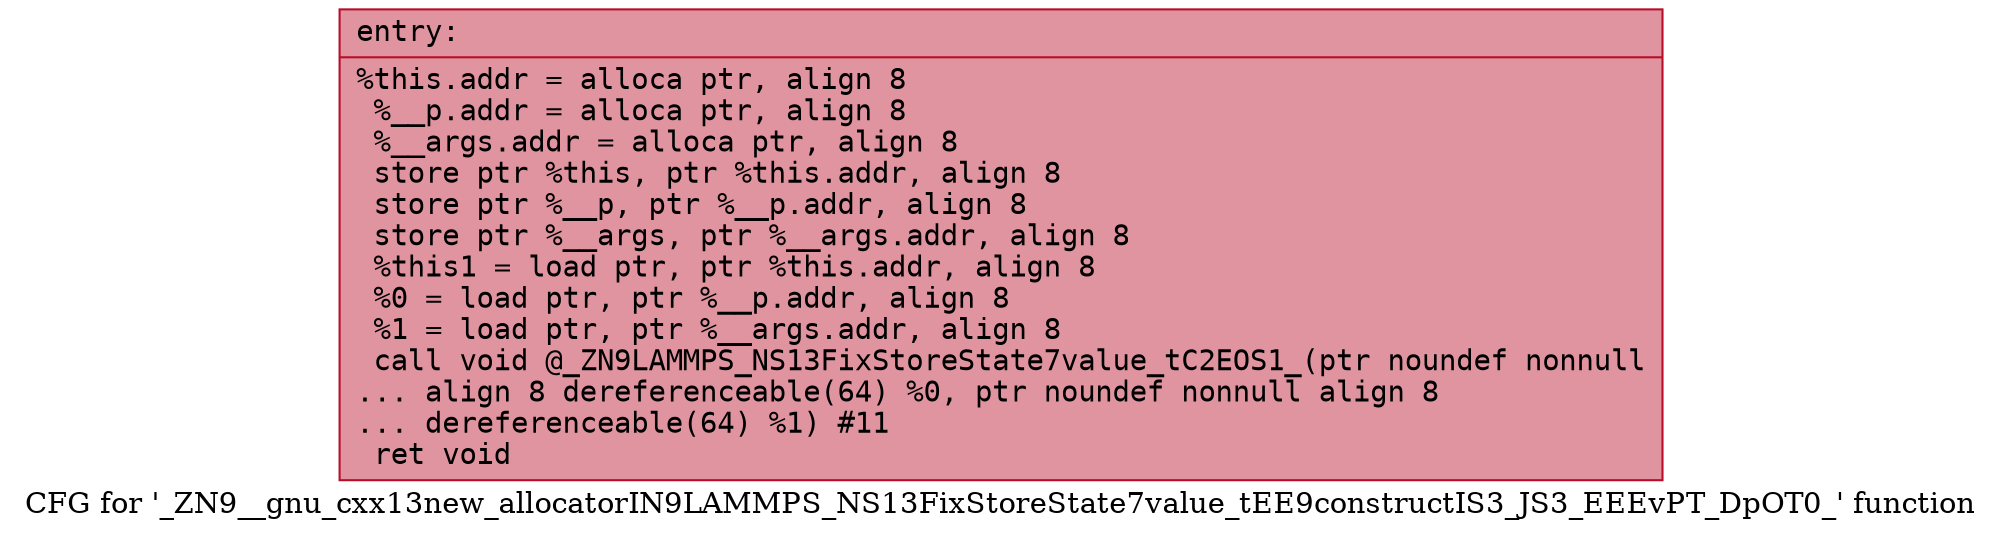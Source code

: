 digraph "CFG for '_ZN9__gnu_cxx13new_allocatorIN9LAMMPS_NS13FixStoreState7value_tEE9constructIS3_JS3_EEEvPT_DpOT0_' function" {
	label="CFG for '_ZN9__gnu_cxx13new_allocatorIN9LAMMPS_NS13FixStoreState7value_tEE9constructIS3_JS3_EEEvPT_DpOT0_' function";

	Node0x55b564ad3e20 [shape=record,color="#b70d28ff", style=filled, fillcolor="#b70d2870" fontname="Courier",label="{entry:\l|  %this.addr = alloca ptr, align 8\l  %__p.addr = alloca ptr, align 8\l  %__args.addr = alloca ptr, align 8\l  store ptr %this, ptr %this.addr, align 8\l  store ptr %__p, ptr %__p.addr, align 8\l  store ptr %__args, ptr %__args.addr, align 8\l  %this1 = load ptr, ptr %this.addr, align 8\l  %0 = load ptr, ptr %__p.addr, align 8\l  %1 = load ptr, ptr %__args.addr, align 8\l  call void @_ZN9LAMMPS_NS13FixStoreState7value_tC2EOS1_(ptr noundef nonnull\l... align 8 dereferenceable(64) %0, ptr noundef nonnull align 8\l... dereferenceable(64) %1) #11\l  ret void\l}"];
}
